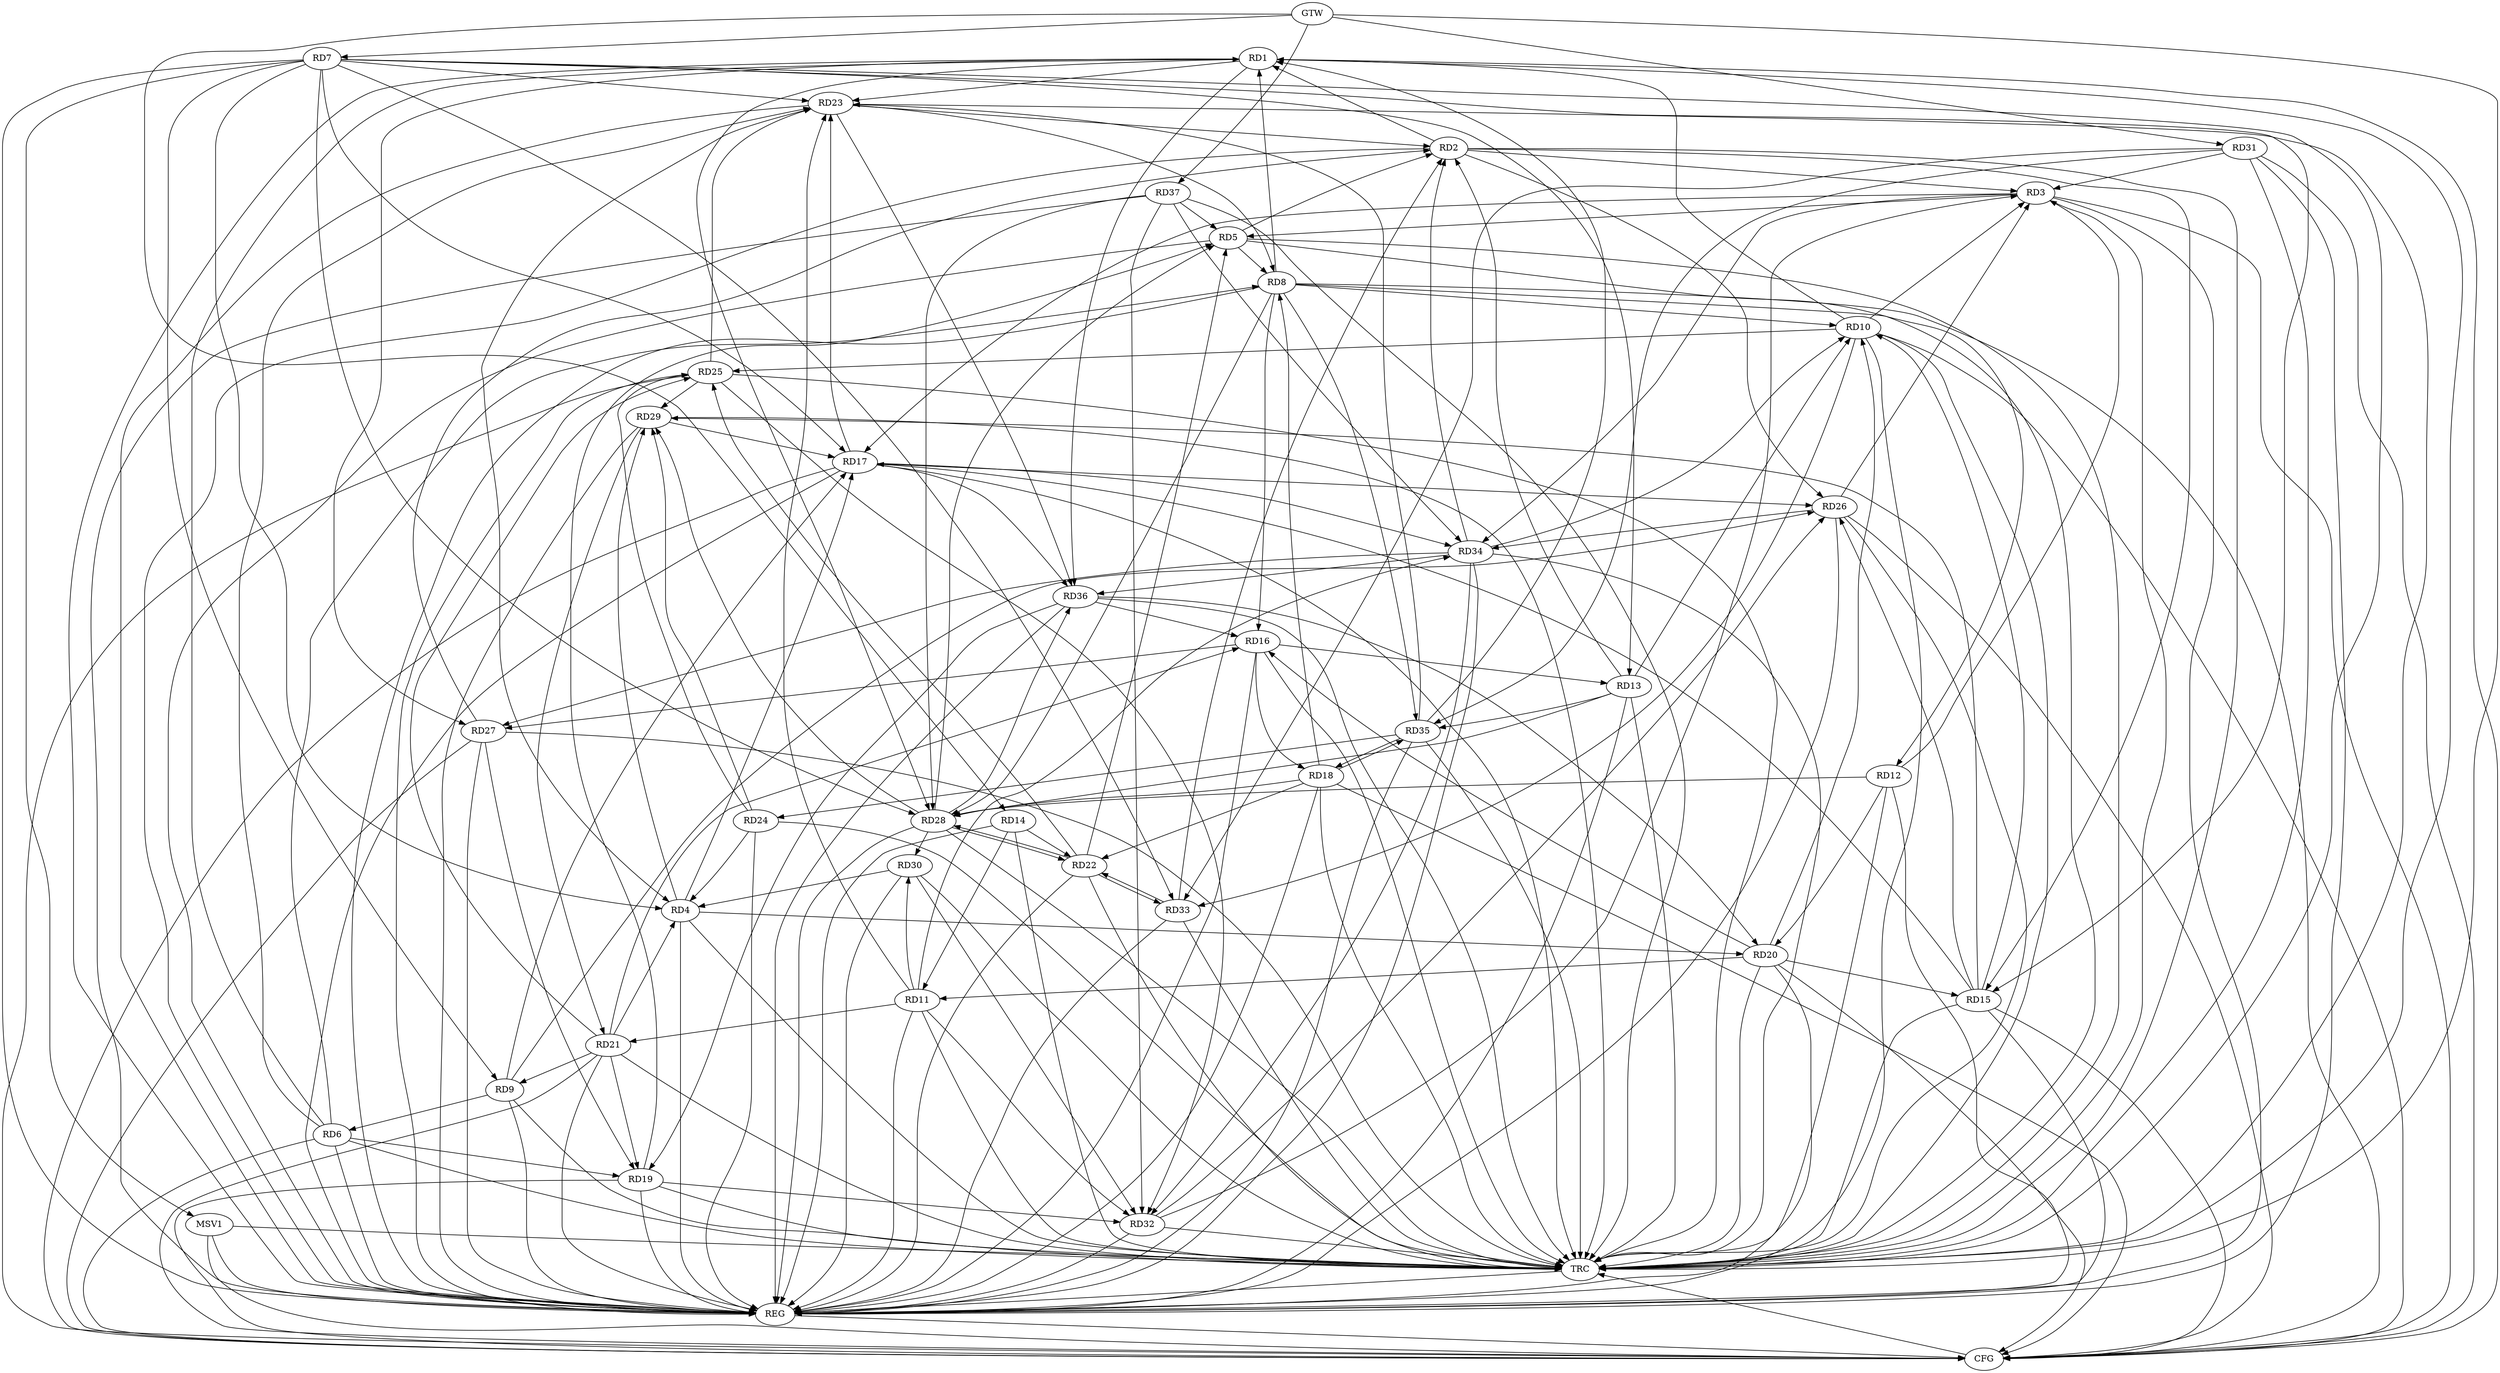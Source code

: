 strict digraph G {
  RD1 [ label="RD1" ];
  RD2 [ label="RD2" ];
  RD3 [ label="RD3" ];
  RD4 [ label="RD4" ];
  RD5 [ label="RD5" ];
  RD6 [ label="RD6" ];
  RD7 [ label="RD7" ];
  RD8 [ label="RD8" ];
  RD9 [ label="RD9" ];
  RD10 [ label="RD10" ];
  RD11 [ label="RD11" ];
  RD12 [ label="RD12" ];
  RD13 [ label="RD13" ];
  RD14 [ label="RD14" ];
  RD15 [ label="RD15" ];
  RD16 [ label="RD16" ];
  RD17 [ label="RD17" ];
  RD18 [ label="RD18" ];
  RD19 [ label="RD19" ];
  RD20 [ label="RD20" ];
  RD21 [ label="RD21" ];
  RD22 [ label="RD22" ];
  RD23 [ label="RD23" ];
  RD24 [ label="RD24" ];
  RD25 [ label="RD25" ];
  RD26 [ label="RD26" ];
  RD27 [ label="RD27" ];
  RD28 [ label="RD28" ];
  RD29 [ label="RD29" ];
  RD30 [ label="RD30" ];
  RD31 [ label="RD31" ];
  RD32 [ label="RD32" ];
  RD33 [ label="RD33" ];
  RD34 [ label="RD34" ];
  RD35 [ label="RD35" ];
  RD36 [ label="RD36" ];
  RD37 [ label="RD37" ];
  GTW [ label="GTW" ];
  REG [ label="REG" ];
  CFG [ label="CFG" ];
  TRC [ label="TRC" ];
  MSV1 [ label="MSV1" ];
  RD2 -> RD1;
  RD6 -> RD1;
  RD8 -> RD1;
  RD10 -> RD1;
  RD1 -> RD23;
  RD1 -> RD27;
  RD1 -> RD28;
  RD35 -> RD1;
  RD1 -> RD36;
  RD2 -> RD3;
  RD5 -> RD2;
  RD13 -> RD2;
  RD2 -> RD15;
  RD23 -> RD2;
  RD2 -> RD26;
  RD27 -> RD2;
  RD33 -> RD2;
  RD34 -> RD2;
  RD3 -> RD5;
  RD10 -> RD3;
  RD12 -> RD3;
  RD3 -> RD17;
  RD26 -> RD3;
  RD31 -> RD3;
  RD32 -> RD3;
  RD3 -> RD34;
  RD7 -> RD4;
  RD4 -> RD17;
  RD4 -> RD20;
  RD21 -> RD4;
  RD23 -> RD4;
  RD24 -> RD4;
  RD4 -> RD29;
  RD30 -> RD4;
  RD5 -> RD8;
  RD5 -> RD12;
  RD19 -> RD5;
  RD22 -> RD5;
  RD28 -> RD5;
  RD37 -> RD5;
  RD6 -> RD8;
  RD9 -> RD6;
  RD6 -> RD19;
  RD6 -> RD23;
  RD7 -> RD9;
  RD7 -> RD13;
  RD7 -> RD15;
  RD7 -> RD17;
  RD7 -> RD23;
  RD7 -> RD28;
  RD7 -> RD33;
  RD8 -> RD10;
  RD8 -> RD16;
  RD18 -> RD8;
  RD23 -> RD8;
  RD8 -> RD28;
  RD8 -> RD35;
  RD9 -> RD17;
  RD21 -> RD9;
  RD9 -> RD26;
  RD13 -> RD10;
  RD15 -> RD10;
  RD20 -> RD10;
  RD10 -> RD25;
  RD10 -> RD33;
  RD34 -> RD10;
  RD14 -> RD11;
  RD20 -> RD11;
  RD11 -> RD21;
  RD11 -> RD23;
  RD11 -> RD30;
  RD11 -> RD32;
  RD11 -> RD34;
  RD12 -> RD20;
  RD12 -> RD28;
  RD16 -> RD13;
  RD13 -> RD28;
  RD13 -> RD35;
  RD14 -> RD22;
  RD15 -> RD17;
  RD20 -> RD15;
  RD15 -> RD26;
  RD15 -> RD29;
  RD16 -> RD18;
  RD20 -> RD16;
  RD21 -> RD16;
  RD16 -> RD27;
  RD36 -> RD16;
  RD17 -> RD23;
  RD17 -> RD26;
  RD29 -> RD17;
  RD17 -> RD34;
  RD17 -> RD36;
  RD18 -> RD22;
  RD18 -> RD28;
  RD18 -> RD35;
  RD35 -> RD18;
  RD21 -> RD19;
  RD27 -> RD19;
  RD19 -> RD32;
  RD36 -> RD19;
  RD36 -> RD20;
  RD21 -> RD25;
  RD29 -> RD21;
  RD22 -> RD25;
  RD22 -> RD28;
  RD28 -> RD22;
  RD22 -> RD33;
  RD33 -> RD22;
  RD25 -> RD23;
  RD35 -> RD23;
  RD23 -> RD36;
  RD24 -> RD25;
  RD24 -> RD29;
  RD35 -> RD24;
  RD25 -> RD29;
  RD25 -> RD32;
  RD32 -> RD26;
  RD26 -> RD34;
  RD34 -> RD27;
  RD28 -> RD29;
  RD28 -> RD30;
  RD28 -> RD36;
  RD37 -> RD28;
  RD30 -> RD32;
  RD31 -> RD33;
  RD31 -> RD35;
  RD34 -> RD32;
  RD37 -> RD32;
  RD34 -> RD36;
  RD37 -> RD34;
  GTW -> RD7;
  GTW -> RD14;
  GTW -> RD31;
  GTW -> RD37;
  RD1 -> REG;
  RD2 -> REG;
  RD3 -> REG;
  RD4 -> REG;
  RD5 -> REG;
  RD6 -> REG;
  RD7 -> REG;
  RD8 -> REG;
  RD9 -> REG;
  RD10 -> REG;
  RD11 -> REG;
  RD12 -> REG;
  RD13 -> REG;
  RD14 -> REG;
  RD15 -> REG;
  RD16 -> REG;
  RD17 -> REG;
  RD18 -> REG;
  RD19 -> REG;
  RD20 -> REG;
  RD21 -> REG;
  RD22 -> REG;
  RD23 -> REG;
  RD24 -> REG;
  RD25 -> REG;
  RD26 -> REG;
  RD27 -> REG;
  RD28 -> REG;
  RD29 -> REG;
  RD30 -> REG;
  RD31 -> REG;
  RD32 -> REG;
  RD33 -> REG;
  RD34 -> REG;
  RD35 -> REG;
  RD36 -> REG;
  RD37 -> REG;
  RD18 -> CFG;
  RD19 -> CFG;
  RD10 -> CFG;
  RD8 -> CFG;
  RD25 -> CFG;
  RD15 -> CFG;
  RD1 -> CFG;
  RD3 -> CFG;
  RD31 -> CFG;
  RD20 -> CFG;
  RD26 -> CFG;
  RD27 -> CFG;
  RD21 -> CFG;
  RD17 -> CFG;
  RD6 -> CFG;
  REG -> CFG;
  RD1 -> TRC;
  RD2 -> TRC;
  RD3 -> TRC;
  RD4 -> TRC;
  RD5 -> TRC;
  RD6 -> TRC;
  RD7 -> TRC;
  RD8 -> TRC;
  RD9 -> TRC;
  RD10 -> TRC;
  RD11 -> TRC;
  RD12 -> TRC;
  RD13 -> TRC;
  RD14 -> TRC;
  RD15 -> TRC;
  RD16 -> TRC;
  RD17 -> TRC;
  RD18 -> TRC;
  RD19 -> TRC;
  RD20 -> TRC;
  RD21 -> TRC;
  RD22 -> TRC;
  RD23 -> TRC;
  RD24 -> TRC;
  RD25 -> TRC;
  RD26 -> TRC;
  RD27 -> TRC;
  RD28 -> TRC;
  RD29 -> TRC;
  RD30 -> TRC;
  RD31 -> TRC;
  RD32 -> TRC;
  RD33 -> TRC;
  RD34 -> TRC;
  RD35 -> TRC;
  RD36 -> TRC;
  RD37 -> TRC;
  GTW -> TRC;
  CFG -> TRC;
  TRC -> REG;
  RD7 -> MSV1;
  MSV1 -> REG;
  MSV1 -> TRC;
  MSV1 -> CFG;
}
